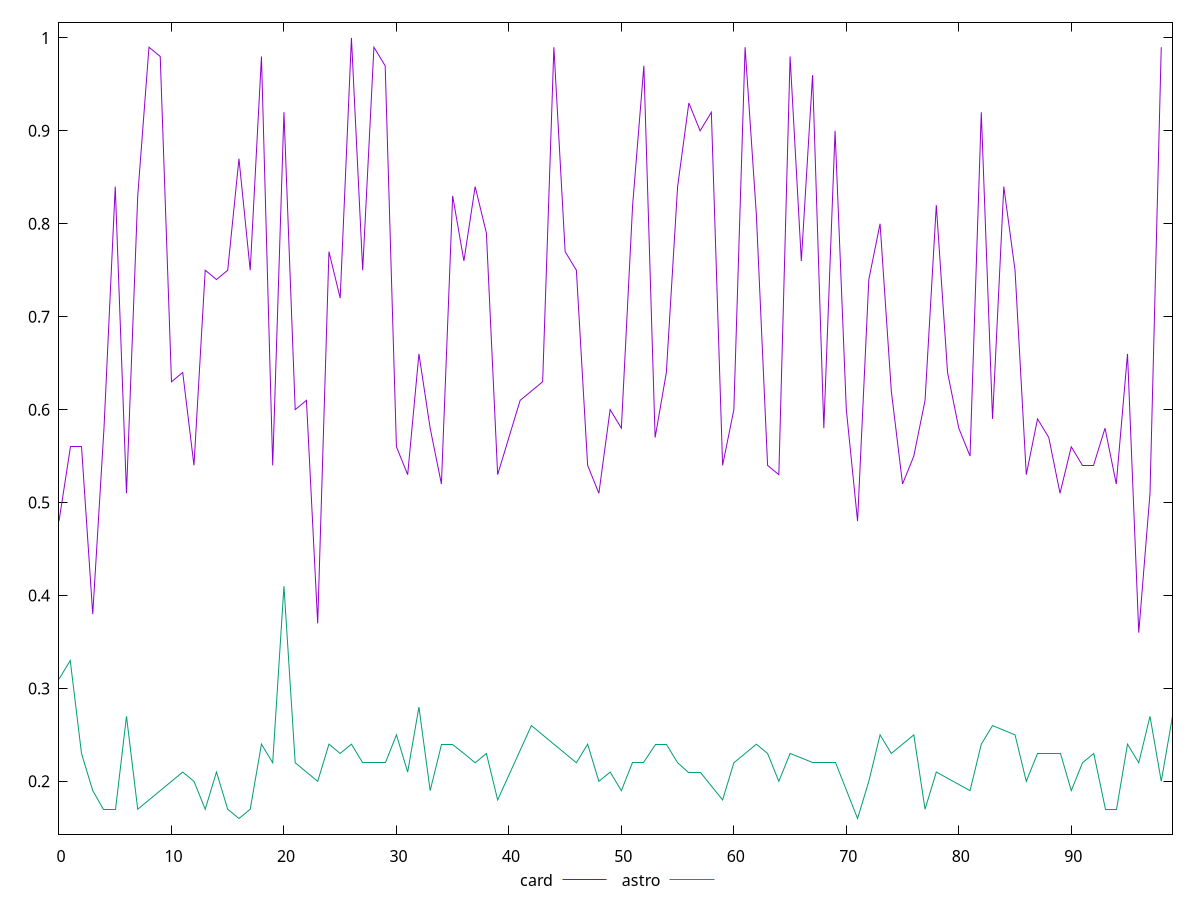 reset

$card <<EOF
0 0.48
1 0.56
2 0.56
3 0.38
4 0.58
5 0.84
6 0.51
7 0.83
8 0.99
9 0.98
10 0.63
11 0.64
12 0.54
13 0.75
14 0.74
15 0.75
16 0.87
17 0.75
18 0.98
19 0.54
20 0.92
21 0.6
22 0.61
23 0.37
24 0.77
25 0.72
26 1
27 0.75
28 0.99
29 0.97
30 0.56
31 0.53
32 0.66
33 0.58
34 0.52
35 0.83
36 0.76
37 0.84
38 0.79
39 0.53
40 0.57
41 0.61
42 0.62
43 0.63
44 0.99
45 0.77
46 0.75
47 0.54
48 0.51
49 0.6
50 0.58
51 0.82
52 0.97
53 0.57
54 0.64
55 0.84
56 0.93
57 0.9
58 0.92
59 0.54
60 0.6
61 0.99
62 0.81
63 0.54
64 0.53
65 0.98
66 0.76
67 0.96
68 0.58
69 0.9
70 0.6
71 0.48
72 0.74
73 0.8
74 0.62
75 0.52
76 0.55
77 0.61
78 0.82
79 0.64
80 0.58
81 0.55
82 0.92
83 0.59
84 0.84
85 0.75
86 0.53
87 0.59
88 0.57
89 0.51
90 0.56
91 0.54
92 0.54
93 0.58
94 0.52
95 0.66
96 0.36
97 0.51
98 0.99
EOF

$astro <<EOF
0 0.31
1 0.33
2 0.23
3 0.19
4 0.17
5 0.17
6 0.27
7 0.17
10 0.2
11 0.21
12 0.2
13 0.17
14 0.21
15 0.17
16 0.16
17 0.17
18 0.24
19 0.22
20 0.41
21 0.22
23 0.2
24 0.24
25 0.23
26 0.24
27 0.22
28 0.22
29 0.22
30 0.25
31 0.21
32 0.28
33 0.19
34 0.24
35 0.24
36 0.23
37 0.22
38 0.23
39 0.18
42 0.26
46 0.22
47 0.24
48 0.2
49 0.21
50 0.19
51 0.22
52 0.22
53 0.24
54 0.24
55 0.22
56 0.21
57 0.21
59 0.18
60 0.22
61 0.23
62 0.24
63 0.23
64 0.2
65 0.23
67 0.22
69 0.22
71 0.16
72 0.2
73 0.25
74 0.23
76 0.25
77 0.17
78 0.21
81 0.19
82 0.24
83 0.26
85 0.25
86 0.2
87 0.23
89 0.23
90 0.19
91 0.22
92 0.23
93 0.17
94 0.17
95 0.24
96 0.22
97 0.27
98 0.2
99 0.27
EOF

set key outside below
set xrange [0:99]
set yrange [0.1432:1.0168]
set trange [0.1432:1.0168]
set terminal svg size 640, 520 enhanced background rgb 'white'
set output "reports/report_00027_2021-02-24T12-40-31.850Z/meta/score/comparison/line/2_vs_3.svg"

plot $card title "card" with line, \
     $astro title "astro" with line

reset
